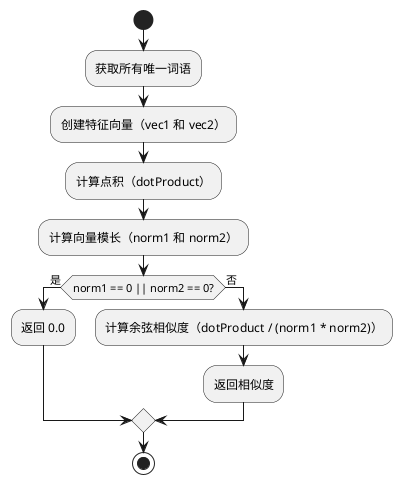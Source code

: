 @startuml
start

:获取所有唯一词语;
:创建特征向量（vec1 和 vec2）;
:计算点积（dotProduct）;
:计算向量模长（norm1 和 norm2）;

if (norm1 == 0 || norm2 == 0?) then (是)
  :返回 0.0;
else (否)
  :计算余弦相似度（dotProduct / (norm1 * norm2)）;
  :返回相似度;
endif

stop
@enduml